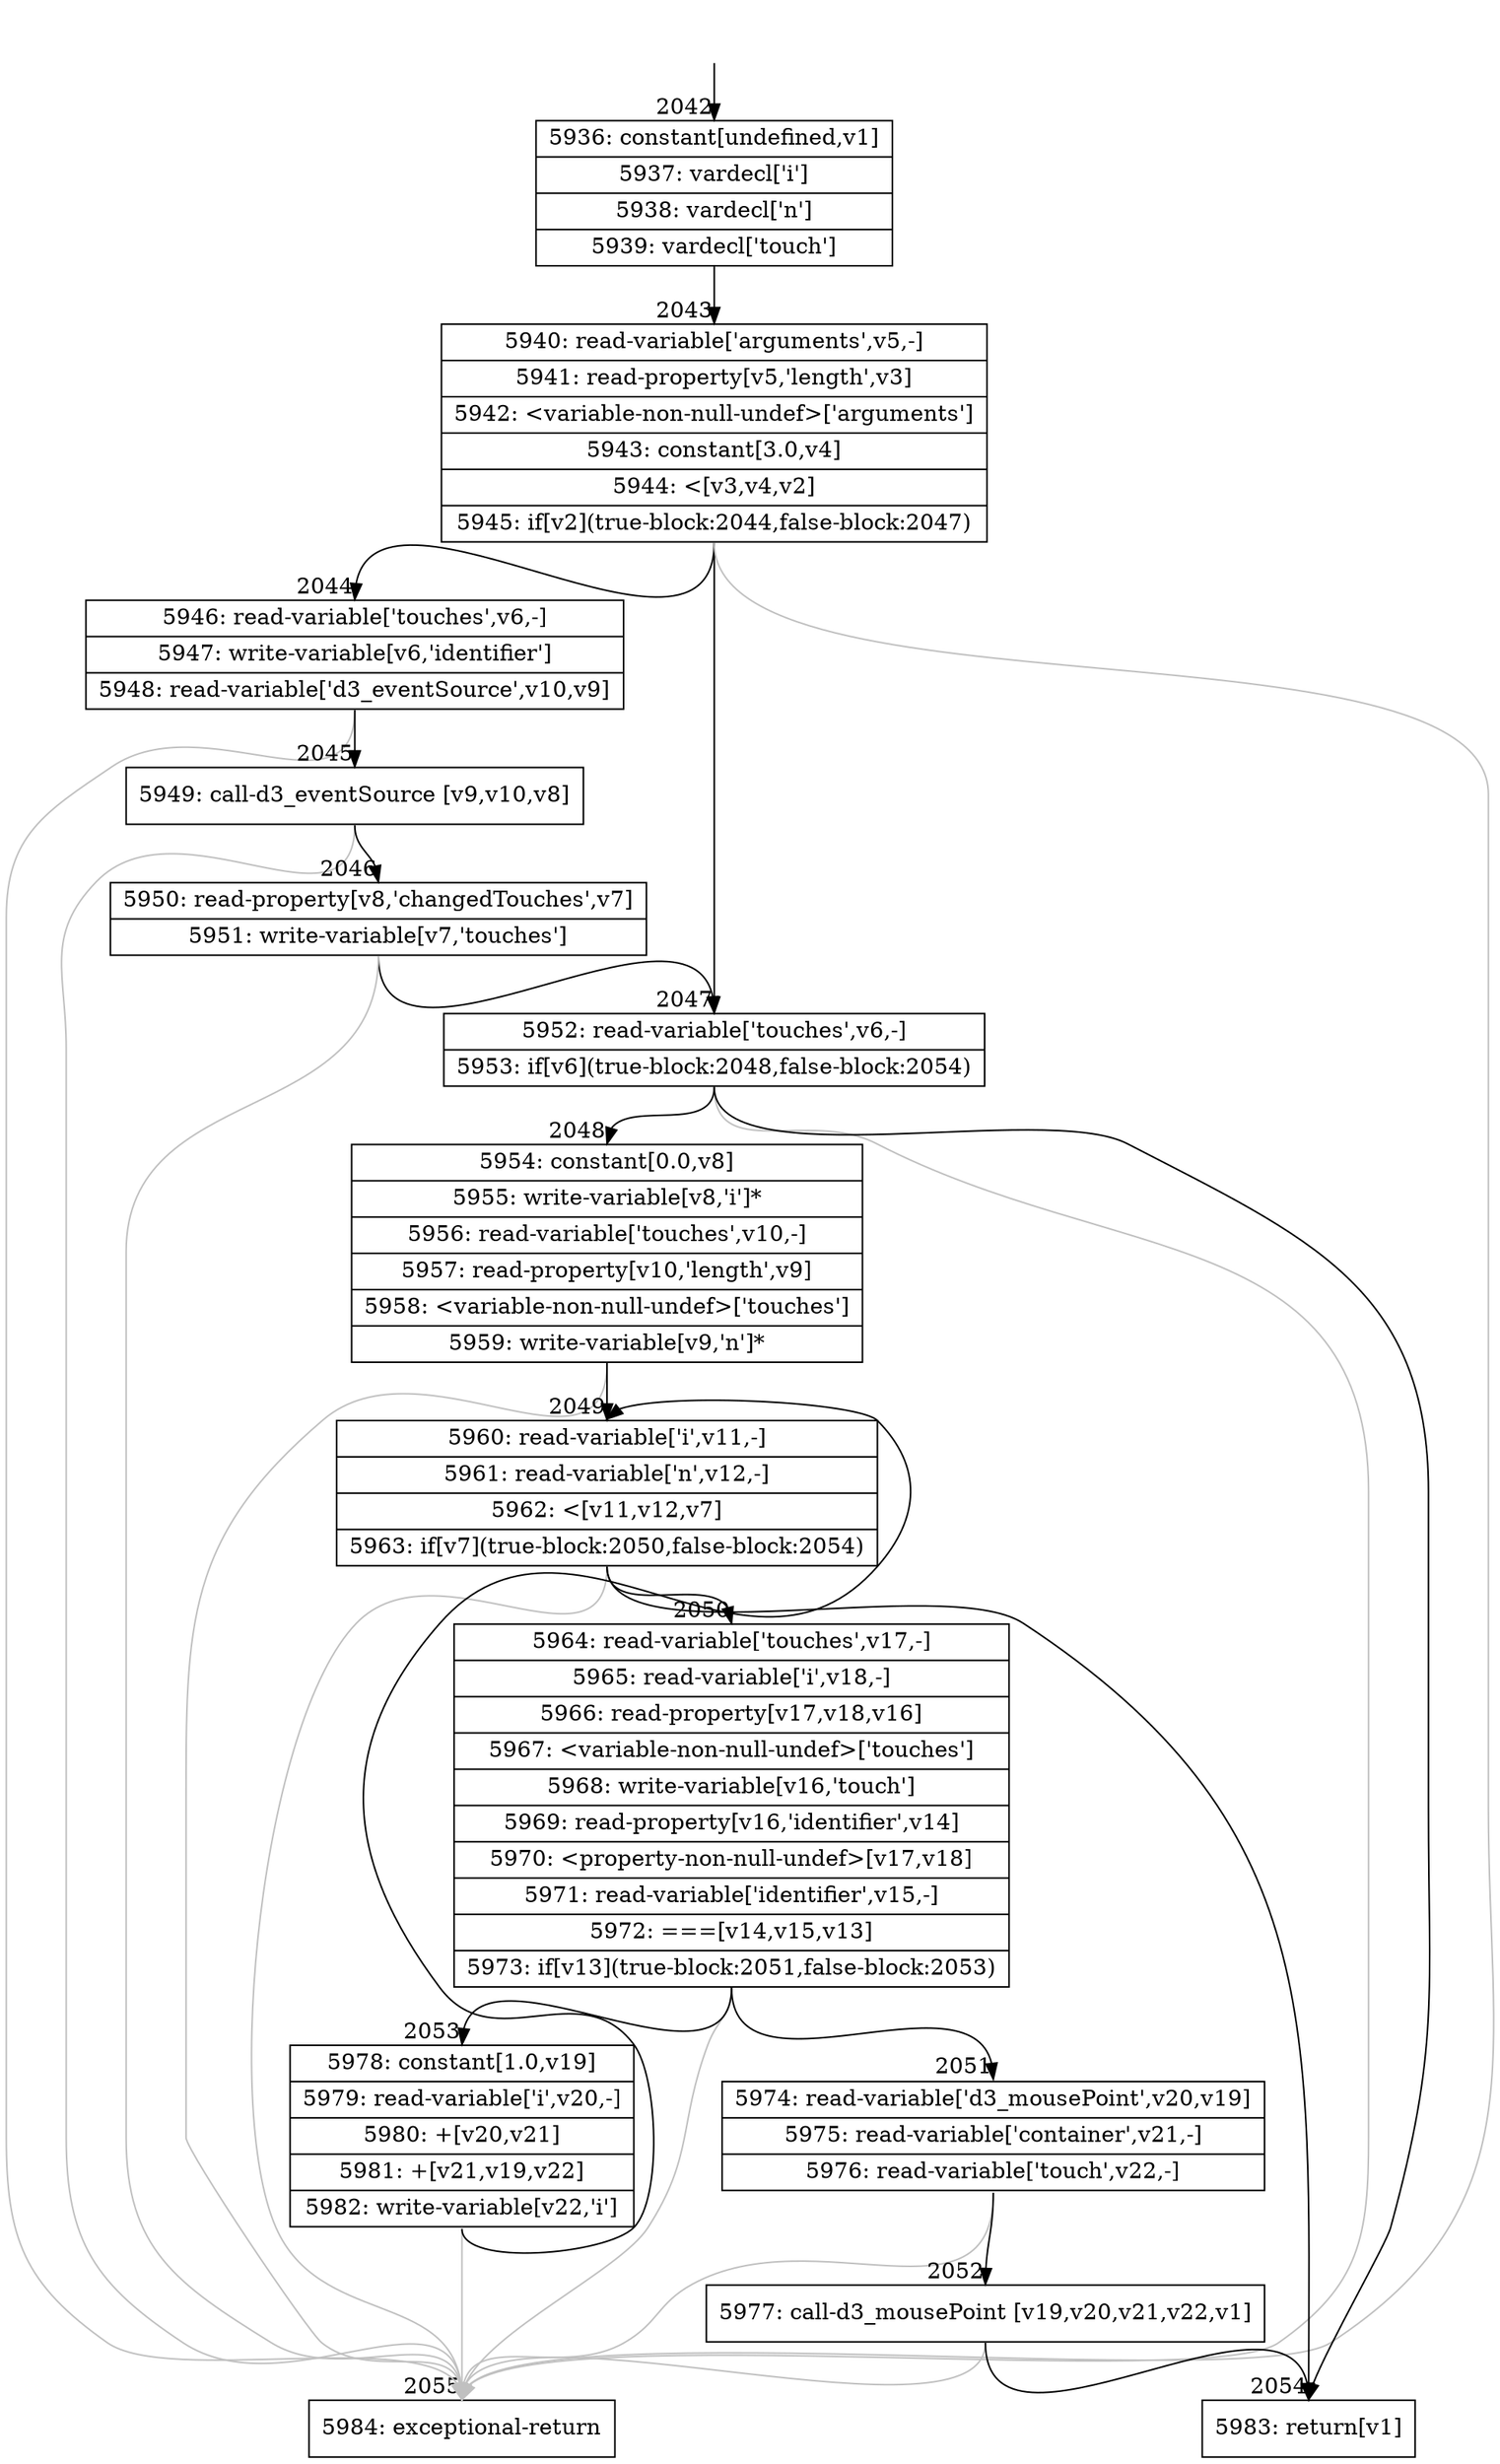 digraph {
rankdir="TD"
BB_entry195[shape=none,label=""];
BB_entry195 -> BB2042 [tailport=s, headport=n, headlabel="    2042"]
BB2042 [shape=record label="{5936: constant[undefined,v1]|5937: vardecl['i']|5938: vardecl['n']|5939: vardecl['touch']}" ] 
BB2042 -> BB2043 [tailport=s, headport=n, headlabel="      2043"]
BB2043 [shape=record label="{5940: read-variable['arguments',v5,-]|5941: read-property[v5,'length',v3]|5942: \<variable-non-null-undef\>['arguments']|5943: constant[3.0,v4]|5944: \<[v3,v4,v2]|5945: if[v2](true-block:2044,false-block:2047)}" ] 
BB2043 -> BB2044 [tailport=s, headport=n, headlabel="      2044"]
BB2043 -> BB2047 [tailport=s, headport=n, headlabel="      2047"]
BB2043 -> BB2055 [tailport=s, headport=n, color=gray, headlabel="      2055"]
BB2044 [shape=record label="{5946: read-variable['touches',v6,-]|5947: write-variable[v6,'identifier']|5948: read-variable['d3_eventSource',v10,v9]}" ] 
BB2044 -> BB2045 [tailport=s, headport=n, headlabel="      2045"]
BB2044 -> BB2055 [tailport=s, headport=n, color=gray]
BB2045 [shape=record label="{5949: call-d3_eventSource [v9,v10,v8]}" ] 
BB2045 -> BB2046 [tailport=s, headport=n, headlabel="      2046"]
BB2045 -> BB2055 [tailport=s, headport=n, color=gray]
BB2046 [shape=record label="{5950: read-property[v8,'changedTouches',v7]|5951: write-variable[v7,'touches']}" ] 
BB2046 -> BB2047 [tailport=s, headport=n]
BB2046 -> BB2055 [tailport=s, headport=n, color=gray]
BB2047 [shape=record label="{5952: read-variable['touches',v6,-]|5953: if[v6](true-block:2048,false-block:2054)}" ] 
BB2047 -> BB2048 [tailport=s, headport=n, headlabel="      2048"]
BB2047 -> BB2054 [tailport=s, headport=n, headlabel="      2054"]
BB2047 -> BB2055 [tailport=s, headport=n, color=gray]
BB2048 [shape=record label="{5954: constant[0.0,v8]|5955: write-variable[v8,'i']*|5956: read-variable['touches',v10,-]|5957: read-property[v10,'length',v9]|5958: \<variable-non-null-undef\>['touches']|5959: write-variable[v9,'n']*}" ] 
BB2048 -> BB2049 [tailport=s, headport=n, headlabel="      2049"]
BB2048 -> BB2055 [tailport=s, headport=n, color=gray]
BB2049 [shape=record label="{5960: read-variable['i',v11,-]|5961: read-variable['n',v12,-]|5962: \<[v11,v12,v7]|5963: if[v7](true-block:2050,false-block:2054)}" ] 
BB2049 -> BB2050 [tailport=s, headport=n, headlabel="      2050"]
BB2049 -> BB2054 [tailport=s, headport=n]
BB2049 -> BB2055 [tailport=s, headport=n, color=gray]
BB2050 [shape=record label="{5964: read-variable['touches',v17,-]|5965: read-variable['i',v18,-]|5966: read-property[v17,v18,v16]|5967: \<variable-non-null-undef\>['touches']|5968: write-variable[v16,'touch']|5969: read-property[v16,'identifier',v14]|5970: \<property-non-null-undef\>[v17,v18]|5971: read-variable['identifier',v15,-]|5972: ===[v14,v15,v13]|5973: if[v13](true-block:2051,false-block:2053)}" ] 
BB2050 -> BB2051 [tailport=s, headport=n, headlabel="      2051"]
BB2050 -> BB2053 [tailport=s, headport=n, headlabel="      2053"]
BB2050 -> BB2055 [tailport=s, headport=n, color=gray]
BB2051 [shape=record label="{5974: read-variable['d3_mousePoint',v20,v19]|5975: read-variable['container',v21,-]|5976: read-variable['touch',v22,-]}" ] 
BB2051 -> BB2052 [tailport=s, headport=n, headlabel="      2052"]
BB2051 -> BB2055 [tailport=s, headport=n, color=gray]
BB2052 [shape=record label="{5977: call-d3_mousePoint [v19,v20,v21,v22,v1]}" ] 
BB2052 -> BB2054 [tailport=s, headport=n]
BB2052 -> BB2055 [tailport=s, headport=n, color=gray]
BB2053 [shape=record label="{5978: constant[1.0,v19]|5979: read-variable['i',v20,-]|5980: +[v20,v21]|5981: +[v21,v19,v22]|5982: write-variable[v22,'i']}" ] 
BB2053 -> BB2049 [tailport=s, headport=n]
BB2053 -> BB2055 [tailport=s, headport=n, color=gray]
BB2054 [shape=record label="{5983: return[v1]}" ] 
BB2055 [shape=record label="{5984: exceptional-return}" ] 
//#$~ 1195
}
